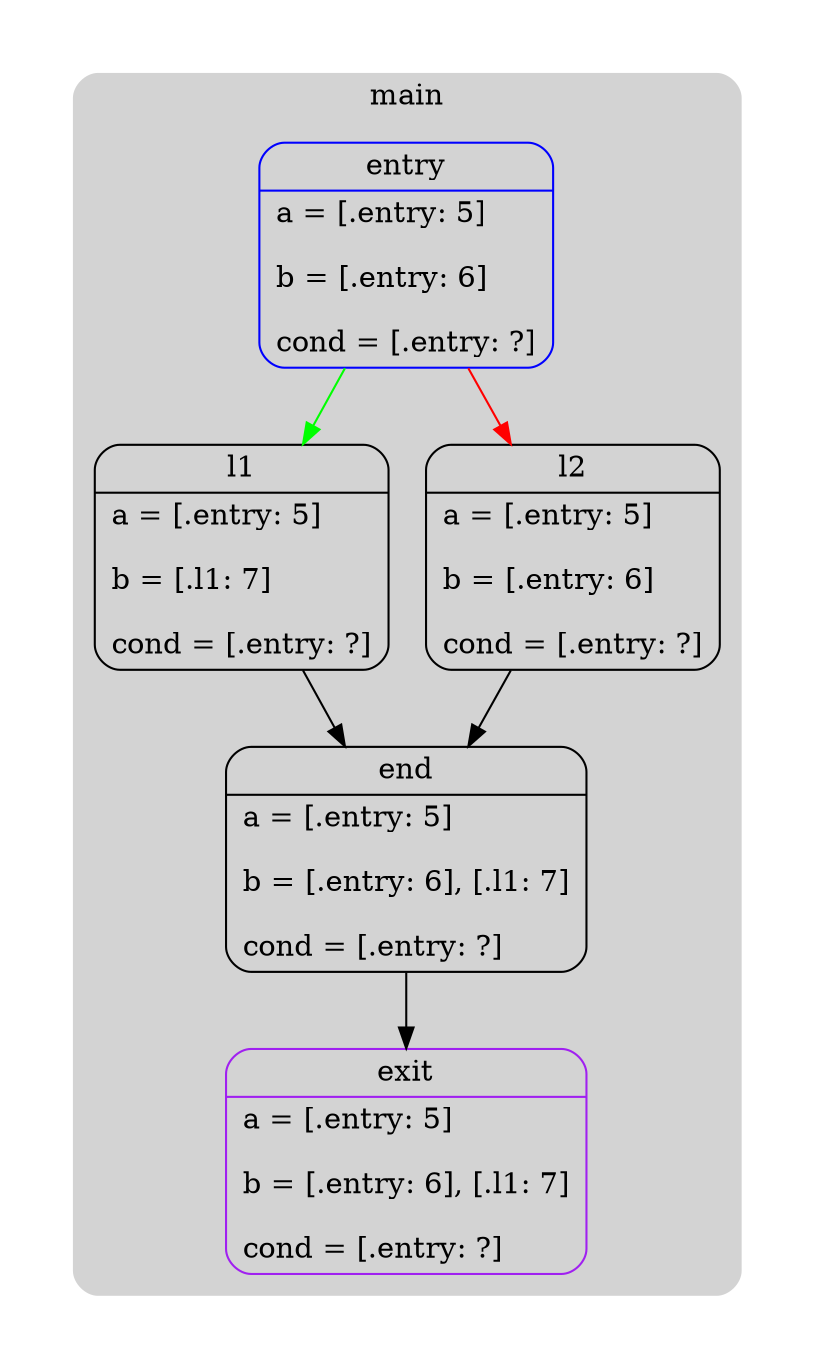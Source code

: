 digraph G {
  compound=true
  subgraph cluster_ {
    peripheries=0
    subgraph cluster_0_wrapper {
      peripheries=0
      margin=15
      subgraph cluster_0 {
        label="main"
        color=darkgray
        style=rounded
        bgcolor=lightgray
        margin=10
        cluster_0_0[label="{entry|a = [.entry: 5]\l\lb = [.entry: 6]\l\lcond = [.entry: ?]\l}",shape=Mrecord,color=blue]
        cluster_0_1[label="{l1|a = [.entry: 5]\l\lb = [.l1: 7]\l\lcond = [.entry: ?]\l}",shape=Mrecord,color=black]
        cluster_0_2[label="{l2|a = [.entry: 5]\l\lb = [.entry: 6]\l\lcond = [.entry: ?]\l}",shape=Mrecord,color=black]
        cluster_0_3[label="{end|a = [.entry: 5]\l\lb = [.entry: 6], [.l1: 7]\l\lcond = [.entry: ?]\l}",shape=Mrecord,color=black]
        cluster_0_exit[label="{exit|a = [.entry: 5]\l\lb = [.entry: 6], [.l1: 7]\l\lcond = [.entry: ?]\l}",shape=Mrecord,color=purple]
        cluster_0_0 -> cluster_0_1 [color=green]
        cluster_0_0 -> cluster_0_2 [color=red]
        cluster_0_1 -> cluster_0_3
        cluster_0_2 -> cluster_0_3
        cluster_0_3 -> cluster_0_exit [color=black]
      }
    }
  }
}
